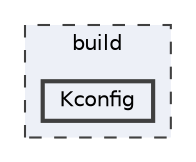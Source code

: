 digraph "build/Kconfig"
{
 // LATEX_PDF_SIZE
  bgcolor="transparent";
  edge [fontname=Helvetica,fontsize=10,labelfontname=Helvetica,labelfontsize=10];
  node [fontname=Helvetica,fontsize=10,shape=box,height=0.2,width=0.4];
  compound=true
  subgraph clusterdir_4fef79e7177ba769987a8da36c892c5f {
    graph [ bgcolor="#edf0f7", pencolor="grey25", label="build", fontname=Helvetica,fontsize=10 style="filled,dashed", URL="dir_4fef79e7177ba769987a8da36c892c5f.html",tooltip=""]
  dir_0ee8ced3e1b350972298ea4c088407ac [label="Kconfig", fillcolor="#edf0f7", color="grey25", style="filled,bold", URL="dir_0ee8ced3e1b350972298ea4c088407ac.html",tooltip=""];
  }
}
